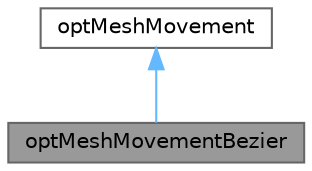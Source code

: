 digraph "optMeshMovementBezier"
{
 // LATEX_PDF_SIZE
  bgcolor="transparent";
  edge [fontname=Helvetica,fontsize=10,labelfontname=Helvetica,labelfontsize=10];
  node [fontname=Helvetica,fontsize=10,shape=box,height=0.2,width=0.4];
  Node1 [id="Node000001",label="optMeshMovementBezier",height=0.2,width=0.4,color="gray40", fillcolor="grey60", style="filled", fontcolor="black",tooltip="Converts NURBS control points update to actual mesh movement."];
  Node2 -> Node1 [id="edge1_Node000001_Node000002",dir="back",color="steelblue1",style="solid",tooltip=" "];
  Node2 [id="Node000002",label="optMeshMovement",height=0.2,width=0.4,color="gray40", fillcolor="white", style="filled",URL="$classFoam_1_1optMeshMovement.html",tooltip="Abstract base class for translating an update of the design variables into mesh movement."];
}
